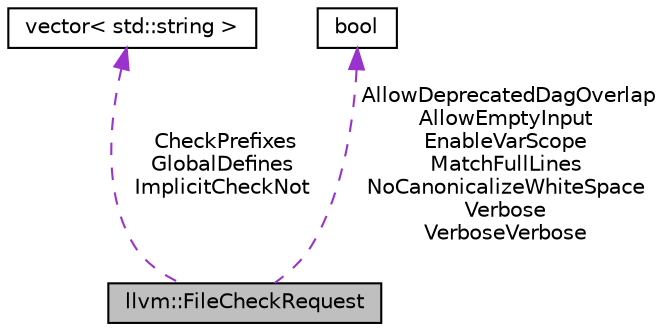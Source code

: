 digraph "llvm::FileCheckRequest"
{
 // LATEX_PDF_SIZE
  bgcolor="transparent";
  edge [fontname="Helvetica",fontsize="10",labelfontname="Helvetica",labelfontsize="10"];
  node [fontname="Helvetica",fontsize="10",shape="box"];
  Node1 [label="llvm::FileCheckRequest",height=0.2,width=0.4,color="black", fillcolor="grey75", style="filled", fontcolor="black",tooltip="Contains info about various FileCheck options."];
  Node2 -> Node1 [dir="back",color="darkorchid3",fontsize="10",style="dashed",label=" CheckPrefixes\nGlobalDefines\nImplicitCheckNot" ,fontname="Helvetica"];
  Node2 [label="vector\< std::string \>",height=0.2,width=0.4,color="black",tooltip=" "];
  Node3 -> Node1 [dir="back",color="darkorchid3",fontsize="10",style="dashed",label=" AllowDeprecatedDagOverlap\nAllowEmptyInput\nEnableVarScope\nMatchFullLines\nNoCanonicalizeWhiteSpace\nVerbose\nVerboseVerbose" ,fontname="Helvetica"];
  Node3 [label="bool",height=0.2,width=0.4,color="black",URL="$classbool.html",tooltip=" "];
}

